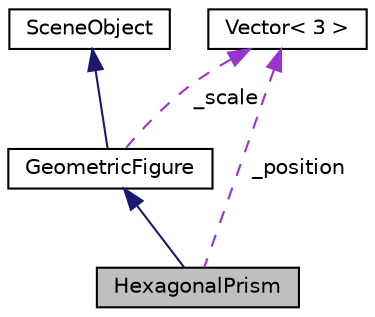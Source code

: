 digraph "HexagonalPrism"
{
 // LATEX_PDF_SIZE
  edge [fontname="Helvetica",fontsize="10",labelfontname="Helvetica",labelfontsize="10"];
  node [fontname="Helvetica",fontsize="10",shape=record];
  Node1 [label="HexagonalPrism",height=0.2,width=0.4,color="black", fillcolor="grey75", style="filled", fontcolor="black",tooltip="Klasa pochodna klasy figury geometrycznej definiująca graniastosłup sześciokątny."];
  Node2 -> Node1 [dir="back",color="midnightblue",fontsize="10",style="solid",fontname="Helvetica"];
  Node2 [label="GeometricFigure",height=0.2,width=0.4,color="black", fillcolor="white", style="filled",URL="$class_geometric_figure.html",tooltip="Klasa Bazowa opisujaca figure geometryczna."];
  Node3 -> Node2 [dir="back",color="midnightblue",fontsize="10",style="solid",fontname="Helvetica"];
  Node3 [label="SceneObject",height=0.2,width=0.4,color="black", fillcolor="white", style="filled",URL="$class_scene_object.html",tooltip="Klasa obiekt sceny jest klasą bazową dla klas GeometricFigure, oraz Dron i pozwala na umieszczenie ty..."];
  Node4 -> Node2 [dir="back",color="darkorchid3",fontsize="10",style="dashed",label=" _scale" ,fontname="Helvetica"];
  Node4 [label="Vector\< 3 \>",height=0.2,width=0.4,color="black", fillcolor="white", style="filled",URL="$class_vector.html",tooltip=" "];
  Node4 -> Node1 [dir="back",color="darkorchid3",fontsize="10",style="dashed",label=" _position" ,fontname="Helvetica"];
}

